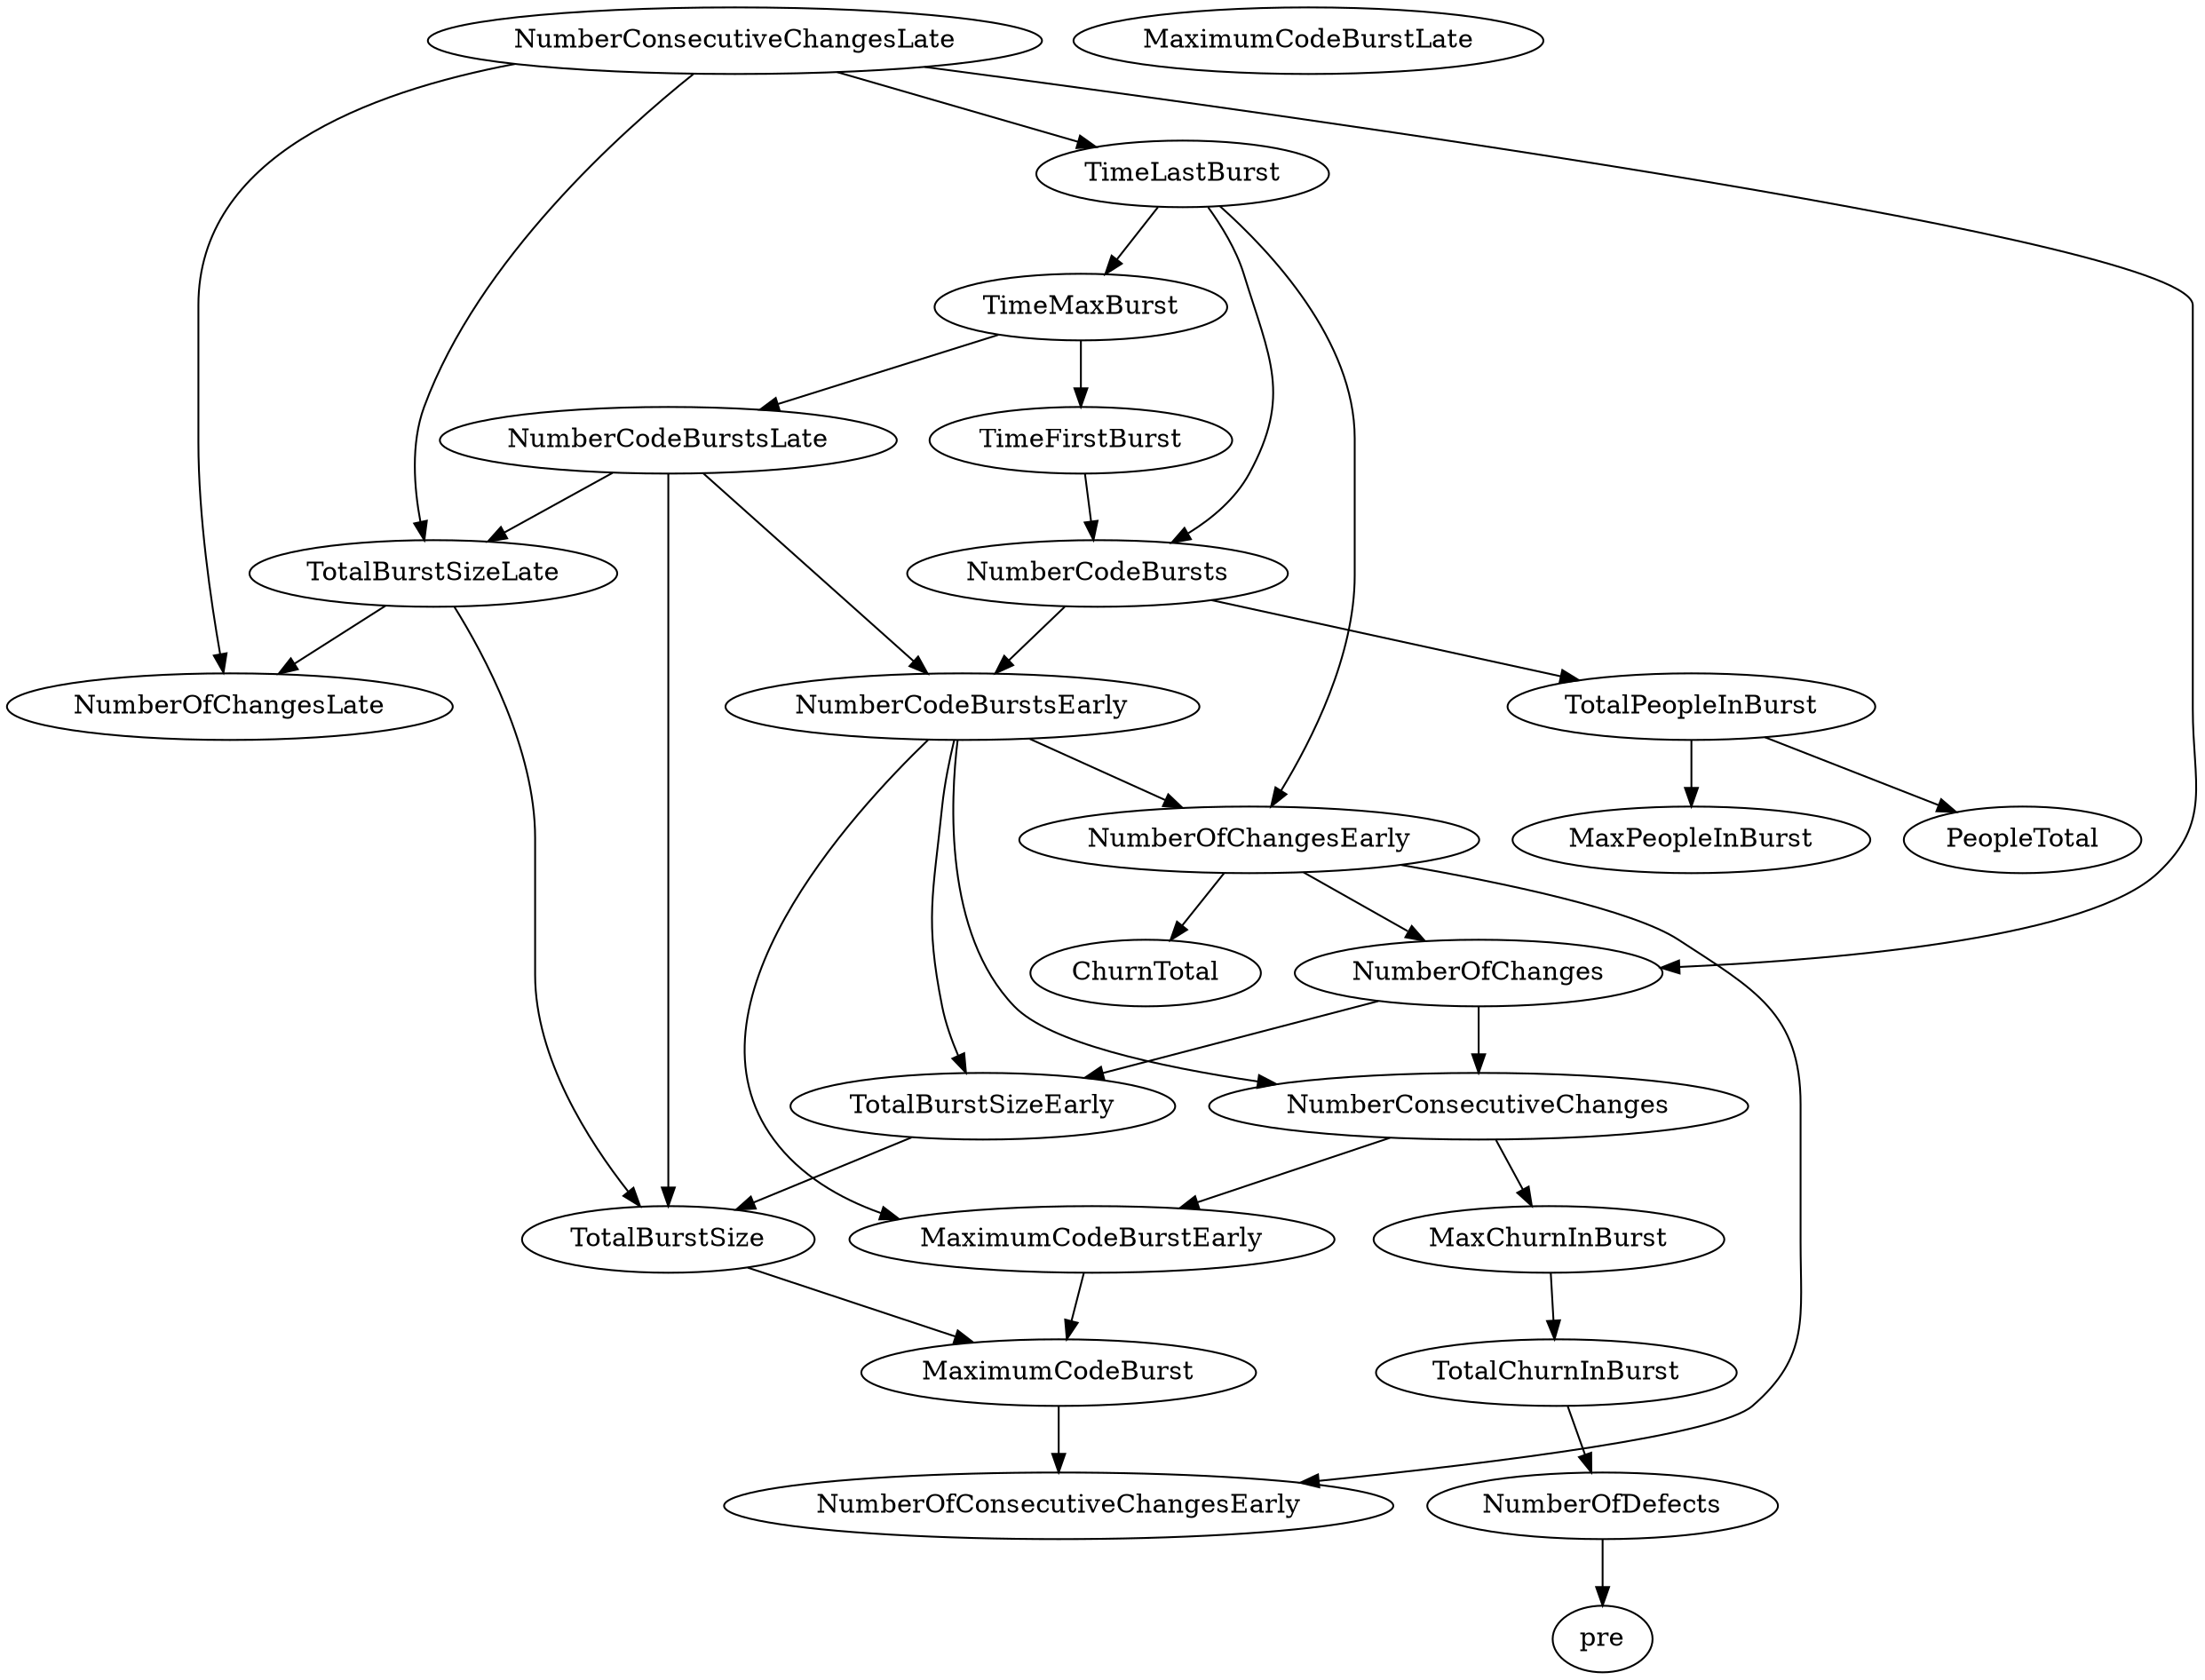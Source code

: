 digraph {
   TotalPeopleInBurst;
   MaximumCodeBurstLate;
   NumberOfChanges;
   MaxPeopleInBurst;
   TotalBurstSizeLate;
   NumberCodeBurstsLate;
   NumberOfChangesLate;
   NumberOfChangesEarly;
   MaxChurnInBurst;
   MaximumCodeBurstEarly;
   NumberCodeBurstsEarly;
   TimeFirstBurst;
   TotalChurnInBurst;
   ChurnTotal;
   MaximumCodeBurst;
   NumberOfConsecutiveChangesEarly;
   NumberConsecutiveChangesLate;
   TotalBurstSizeEarly;
   TotalBurstSize;
   TimeMaxBurst;
   NumberConsecutiveChanges;
   TimeLastBurst;
   NumberCodeBursts;
   PeopleTotal;
   pre;
   NumberOfDefects;
   TotalPeopleInBurst -> MaxPeopleInBurst;
   TotalPeopleInBurst -> PeopleTotal;
   NumberOfChanges -> TotalBurstSizeEarly;
   NumberOfChanges -> NumberConsecutiveChanges;
   TotalBurstSizeLate -> NumberOfChangesLate;
   TotalBurstSizeLate -> TotalBurstSize;
   NumberCodeBurstsLate -> TotalBurstSizeLate;
   NumberCodeBurstsLate -> NumberCodeBurstsEarly;
   NumberCodeBurstsLate -> TotalBurstSize;
   NumberOfChangesEarly -> NumberOfChanges;
   NumberOfChangesEarly -> ChurnTotal;
   NumberOfChangesEarly -> NumberOfConsecutiveChangesEarly;
   MaxChurnInBurst -> TotalChurnInBurst;
   MaximumCodeBurstEarly -> MaximumCodeBurst;
   NumberCodeBurstsEarly -> NumberOfChangesEarly;
   NumberCodeBurstsEarly -> MaximumCodeBurstEarly;
   NumberCodeBurstsEarly -> TotalBurstSizeEarly;
   NumberCodeBurstsEarly -> NumberConsecutiveChanges;
   TimeFirstBurst -> NumberCodeBursts;
   TotalChurnInBurst -> NumberOfDefects;
   MaximumCodeBurst -> NumberOfConsecutiveChangesEarly;
   NumberConsecutiveChangesLate -> NumberOfChanges;
   NumberConsecutiveChangesLate -> TotalBurstSizeLate;
   NumberConsecutiveChangesLate -> NumberOfChangesLate;
   NumberConsecutiveChangesLate -> TimeLastBurst;
   TotalBurstSizeEarly -> TotalBurstSize;
   TotalBurstSize -> MaximumCodeBurst;
   TimeMaxBurst -> NumberCodeBurstsLate;
   TimeMaxBurst -> TimeFirstBurst;
   NumberConsecutiveChanges -> MaxChurnInBurst;
   NumberConsecutiveChanges -> MaximumCodeBurstEarly;
   TimeLastBurst -> NumberOfChangesEarly;
   TimeLastBurst -> TimeMaxBurst;
   TimeLastBurst -> NumberCodeBursts;
   NumberCodeBursts -> TotalPeopleInBurst;
   NumberCodeBursts -> NumberCodeBurstsEarly;
   NumberOfDefects -> pre;
}
